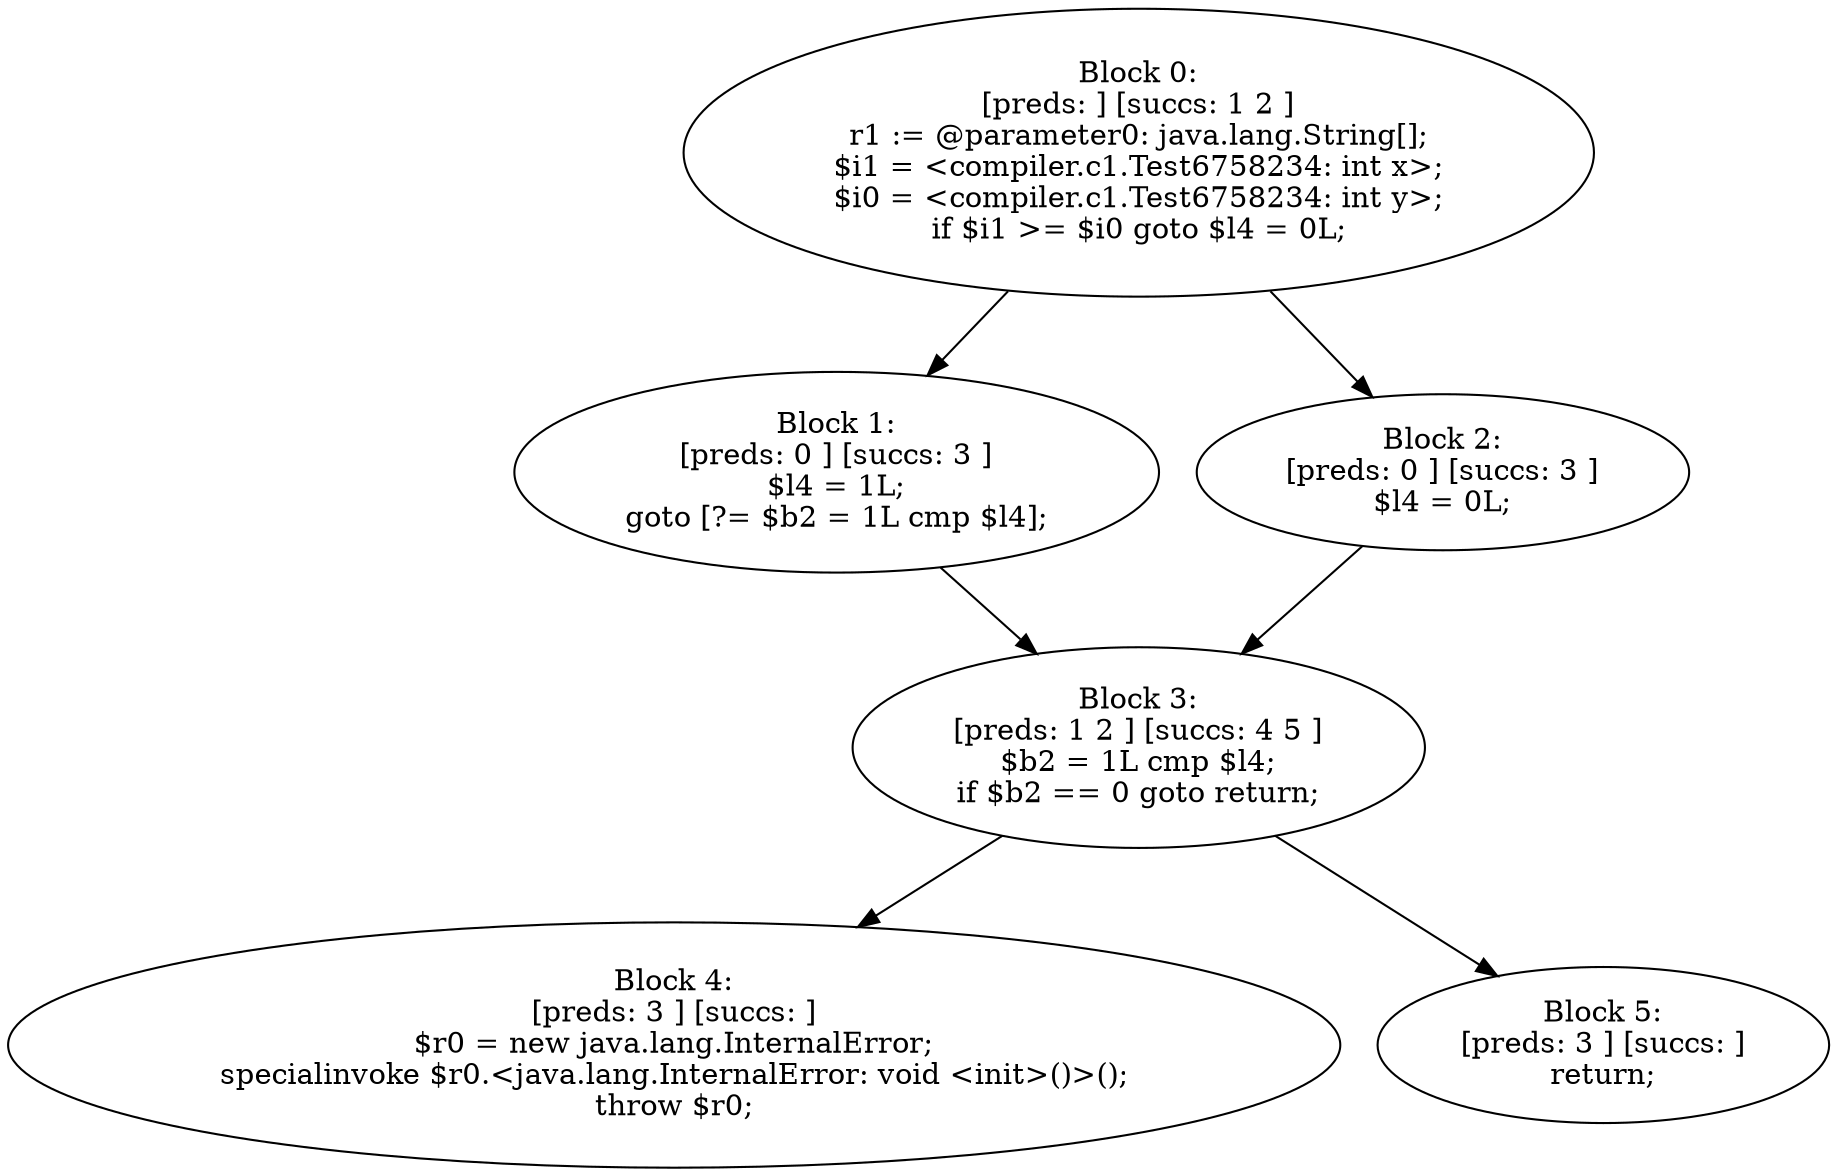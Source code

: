 digraph "unitGraph" {
    "Block 0:
[preds: ] [succs: 1 2 ]
r1 := @parameter0: java.lang.String[];
$i1 = <compiler.c1.Test6758234: int x>;
$i0 = <compiler.c1.Test6758234: int y>;
if $i1 >= $i0 goto $l4 = 0L;
"
    "Block 1:
[preds: 0 ] [succs: 3 ]
$l4 = 1L;
goto [?= $b2 = 1L cmp $l4];
"
    "Block 2:
[preds: 0 ] [succs: 3 ]
$l4 = 0L;
"
    "Block 3:
[preds: 1 2 ] [succs: 4 5 ]
$b2 = 1L cmp $l4;
if $b2 == 0 goto return;
"
    "Block 4:
[preds: 3 ] [succs: ]
$r0 = new java.lang.InternalError;
specialinvoke $r0.<java.lang.InternalError: void <init>()>();
throw $r0;
"
    "Block 5:
[preds: 3 ] [succs: ]
return;
"
    "Block 0:
[preds: ] [succs: 1 2 ]
r1 := @parameter0: java.lang.String[];
$i1 = <compiler.c1.Test6758234: int x>;
$i0 = <compiler.c1.Test6758234: int y>;
if $i1 >= $i0 goto $l4 = 0L;
"->"Block 1:
[preds: 0 ] [succs: 3 ]
$l4 = 1L;
goto [?= $b2 = 1L cmp $l4];
";
    "Block 0:
[preds: ] [succs: 1 2 ]
r1 := @parameter0: java.lang.String[];
$i1 = <compiler.c1.Test6758234: int x>;
$i0 = <compiler.c1.Test6758234: int y>;
if $i1 >= $i0 goto $l4 = 0L;
"->"Block 2:
[preds: 0 ] [succs: 3 ]
$l4 = 0L;
";
    "Block 1:
[preds: 0 ] [succs: 3 ]
$l4 = 1L;
goto [?= $b2 = 1L cmp $l4];
"->"Block 3:
[preds: 1 2 ] [succs: 4 5 ]
$b2 = 1L cmp $l4;
if $b2 == 0 goto return;
";
    "Block 2:
[preds: 0 ] [succs: 3 ]
$l4 = 0L;
"->"Block 3:
[preds: 1 2 ] [succs: 4 5 ]
$b2 = 1L cmp $l4;
if $b2 == 0 goto return;
";
    "Block 3:
[preds: 1 2 ] [succs: 4 5 ]
$b2 = 1L cmp $l4;
if $b2 == 0 goto return;
"->"Block 4:
[preds: 3 ] [succs: ]
$r0 = new java.lang.InternalError;
specialinvoke $r0.<java.lang.InternalError: void <init>()>();
throw $r0;
";
    "Block 3:
[preds: 1 2 ] [succs: 4 5 ]
$b2 = 1L cmp $l4;
if $b2 == 0 goto return;
"->"Block 5:
[preds: 3 ] [succs: ]
return;
";
}
